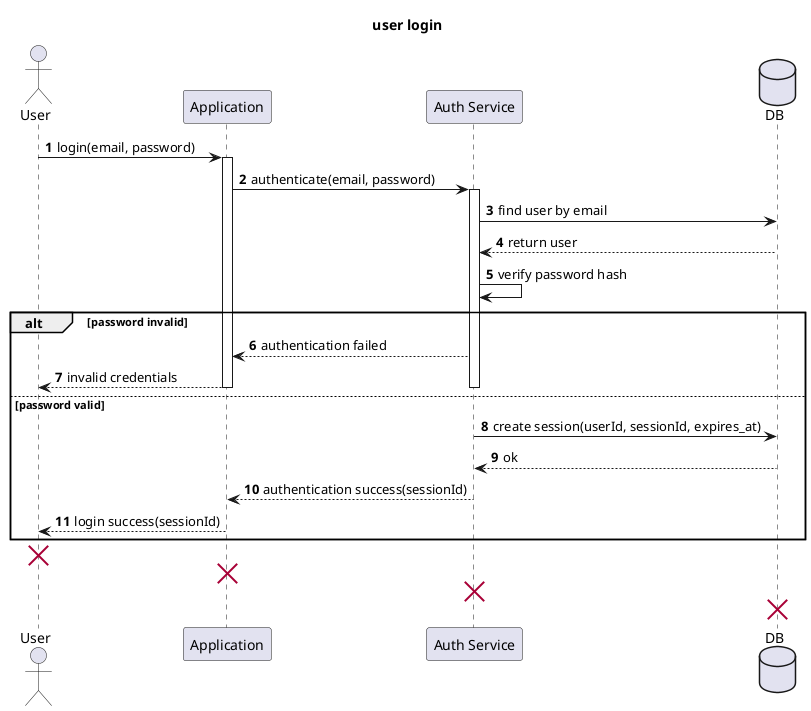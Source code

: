 @startuml
title user login 
autonumber

actor User
participant Application
participant "Auth Service" as Auth
database DB

User -> Application : login(email, password)
activate Application
Application -> Auth : authenticate(email, password)
activate Auth
Auth -> DB : find user by email
DB --> Auth : return user 
Auth -> Auth : verify password hash

alt password invalid
  Auth --> Application : authentication failed
  Application --> User : invalid credentials
  deactivate Auth
  deactivate Application
else password valid
  Auth -> DB : create session(userId, sessionId, expires_at)
  DB --> Auth : ok
  Auth --> Application : authentication success(sessionId)
  deactivate Auth
  Application --> User : login success(sessionId)
  deactivate Application
end

destroy User
destroy Application
destroy Auth
destroy DB

@enduml
